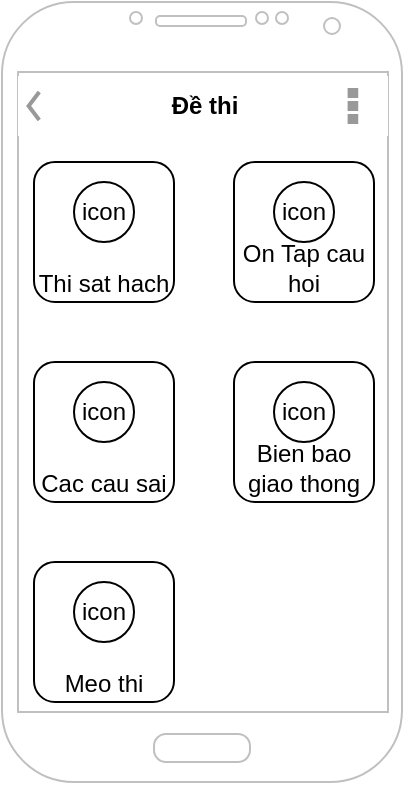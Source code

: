 <mxfile version="14.6.9" type="github" pages="6">
  <diagram id="gl7Ss26uZQlhUtcrMCPd" name="MenuLayout">
    <mxGraphModel dx="782" dy="437" grid="0" gridSize="10" guides="0" tooltips="1" connect="1" arrows="1" fold="1" page="1" pageScale="1" pageWidth="827" pageHeight="1169" math="0" shadow="0">
      <root>
        <mxCell id="1ZP_DZyjKPtf6F5ou1Nj-0" />
        <mxCell id="1ZP_DZyjKPtf6F5ou1Nj-1" parent="1ZP_DZyjKPtf6F5ou1Nj-0" />
        <mxCell id="gZRnm9ZE502uQXlq4LDa-2" value="" style="verticalLabelPosition=bottom;verticalAlign=top;html=1;shadow=0;dashed=0;strokeWidth=1;shape=mxgraph.android.phone2;strokeColor=#c0c0c0;" parent="1ZP_DZyjKPtf6F5ou1Nj-1" vertex="1">
          <mxGeometry x="314" y="30" width="200" height="390" as="geometry" />
        </mxCell>
        <mxCell id="uZCohbyJkfPj2bWNLFTX-0" value="Thi sat hach" style="rounded=1;whiteSpace=wrap;html=1;verticalAlign=bottom;" parent="1ZP_DZyjKPtf6F5ou1Nj-1" vertex="1">
          <mxGeometry x="330" y="110" width="70" height="70" as="geometry" />
        </mxCell>
        <mxCell id="uZCohbyJkfPj2bWNLFTX-1" value="&lt;b&gt;Đề thi&lt;/b&gt;" style="strokeWidth=1;html=1;shadow=0;dashed=0;shape=mxgraph.android.action_bar;strokeWidth=2;" parent="1ZP_DZyjKPtf6F5ou1Nj-1" vertex="1">
          <mxGeometry x="322" y="67" width="185" height="30" as="geometry" />
        </mxCell>
        <mxCell id="uZCohbyJkfPj2bWNLFTX-2" value="On Tap cau hoi" style="rounded=1;whiteSpace=wrap;html=1;verticalAlign=bottom;" parent="1ZP_DZyjKPtf6F5ou1Nj-1" vertex="1">
          <mxGeometry x="430" y="110" width="70" height="70" as="geometry" />
        </mxCell>
        <mxCell id="uZCohbyJkfPj2bWNLFTX-3" value="Cac cau sai" style="rounded=1;whiteSpace=wrap;html=1;verticalAlign=bottom;" parent="1ZP_DZyjKPtf6F5ou1Nj-1" vertex="1">
          <mxGeometry x="330" y="210" width="70" height="70" as="geometry" />
        </mxCell>
        <mxCell id="uZCohbyJkfPj2bWNLFTX-4" value="Bien bao giao thong" style="rounded=1;whiteSpace=wrap;html=1;verticalAlign=bottom;" parent="1ZP_DZyjKPtf6F5ou1Nj-1" vertex="1">
          <mxGeometry x="430" y="210" width="70" height="70" as="geometry" />
        </mxCell>
        <mxCell id="uZCohbyJkfPj2bWNLFTX-5" value="Meo thi" style="rounded=1;whiteSpace=wrap;html=1;verticalAlign=bottom;" parent="1ZP_DZyjKPtf6F5ou1Nj-1" vertex="1">
          <mxGeometry x="330" y="310" width="70" height="70" as="geometry" />
        </mxCell>
        <mxCell id="uZCohbyJkfPj2bWNLFTX-7" value="icon" style="ellipse;whiteSpace=wrap;html=1;aspect=fixed;" parent="1ZP_DZyjKPtf6F5ou1Nj-1" vertex="1">
          <mxGeometry x="350" y="120" width="30" height="30" as="geometry" />
        </mxCell>
        <mxCell id="uZCohbyJkfPj2bWNLFTX-8" value="icon" style="ellipse;whiteSpace=wrap;html=1;aspect=fixed;" parent="1ZP_DZyjKPtf6F5ou1Nj-1" vertex="1">
          <mxGeometry x="450" y="120" width="30" height="30" as="geometry" />
        </mxCell>
        <mxCell id="uZCohbyJkfPj2bWNLFTX-9" value="icon" style="ellipse;whiteSpace=wrap;html=1;aspect=fixed;" parent="1ZP_DZyjKPtf6F5ou1Nj-1" vertex="1">
          <mxGeometry x="350" y="220" width="30" height="30" as="geometry" />
        </mxCell>
        <mxCell id="uZCohbyJkfPj2bWNLFTX-10" value="icon" style="ellipse;whiteSpace=wrap;html=1;aspect=fixed;" parent="1ZP_DZyjKPtf6F5ou1Nj-1" vertex="1">
          <mxGeometry x="450" y="220" width="30" height="30" as="geometry" />
        </mxCell>
        <mxCell id="uZCohbyJkfPj2bWNLFTX-11" value="icon" style="ellipse;whiteSpace=wrap;html=1;aspect=fixed;" parent="1ZP_DZyjKPtf6F5ou1Nj-1" vertex="1">
          <mxGeometry x="350" y="320" width="30" height="30" as="geometry" />
        </mxCell>
      </root>
    </mxGraphModel>
  </diagram>
  <diagram id="mQY_EeeIefAs1XtRffXV" name="DeThiView">
    <mxGraphModel dx="782" dy="437" grid="0" gridSize="10" guides="0" tooltips="1" connect="1" arrows="1" fold="1" page="1" pageScale="1" pageWidth="827" pageHeight="1169" math="0" shadow="0">
      <root>
        <mxCell id="L8dwWX1hCyk6T_hwLF7P-0" />
        <mxCell id="L8dwWX1hCyk6T_hwLF7P-1" parent="L8dwWX1hCyk6T_hwLF7P-0" />
        <mxCell id="XK6jYOm180aJO-nEtGCw-0" value="" style="verticalLabelPosition=bottom;verticalAlign=top;html=1;shadow=0;dashed=0;strokeWidth=1;shape=mxgraph.android.phone2;fillColor=#f5f5f5;strokeColor=#666666;fontColor=#333333;" parent="L8dwWX1hCyk6T_hwLF7P-1" vertex="1">
          <mxGeometry x="240" y="230" width="246" height="484" as="geometry" />
        </mxCell>
        <mxCell id="XK6jYOm180aJO-nEtGCw-1" value="" style="verticalLabelPosition=bottom;verticalAlign=top;html=1;shadow=0;dashed=0;strokeWidth=1;shape=rect;fillColor=#EDEDED;strokeColor=#EDEDED;" parent="L8dwWX1hCyk6T_hwLF7P-1" vertex="1">
          <mxGeometry x="249" y="271" width="229" height="401" as="geometry" />
        </mxCell>
        <mxCell id="XK6jYOm180aJO-nEtGCw-2" value="" style="strokeWidth=1;html=1;shadow=0;dashed=0;shape=mxgraph.android.action_bar;strokeWidth=2;fontStyle=0;strokeColor=#0D0D0D;fillColor=#EDEDED;" parent="L8dwWX1hCyk6T_hwLF7P-1" vertex="1">
          <mxGeometry x="251" y="272" width="227" height="32" as="geometry" />
        </mxCell>
        <mxCell id="XK6jYOm180aJO-nEtGCw-3" value="Thi Sat Hạch" style="text;html=1;strokeColor=none;fillColor=none;align=center;verticalAlign=middle;whiteSpace=wrap;rounded=0;strokeWidth=1;fontStyle=1" parent="L8dwWX1hCyk6T_hwLF7P-1" vertex="1">
          <mxGeometry x="269" y="278" width="95" height="20" as="geometry" />
        </mxCell>
        <mxCell id="XK6jYOm180aJO-nEtGCw-4" value="" style="rounded=1;html=1;shadow=0;dashed=0;whiteSpace=wrap;fontSize=10;align=center;fillColor=#3399FF;strokeColor=#3399FF;" parent="L8dwWX1hCyk6T_hwLF7P-1" vertex="1">
          <mxGeometry x="258" y="407" width="161" height="38" as="geometry" />
        </mxCell>
        <mxCell id="XK6jYOm180aJO-nEtGCw-5" value="" style="rounded=1;html=1;shadow=0;dashed=0;whiteSpace=wrap;fontSize=10;align=center;fontColor=#ffffff;fillColor=#FFFFFF;strokeColor=#FFFFFF;" parent="L8dwWX1hCyk6T_hwLF7P-1" vertex="1">
          <mxGeometry x="262" y="406" width="204" height="40" as="geometry" />
        </mxCell>
        <mxCell id="XK6jYOm180aJO-nEtGCw-6" value="03" style="ellipse;whiteSpace=wrap;html=1;aspect=fixed;shadow=0;strokeWidth=1;fillColor=#FFFFFF;gradientColor=none;strokeColor=#3399FF;" parent="L8dwWX1hCyk6T_hwLF7P-1" vertex="1">
          <mxGeometry x="271" y="412" width="28" height="28" as="geometry" />
        </mxCell>
        <mxCell id="XK6jYOm180aJO-nEtGCw-7" value="Đề số 3" style="text;html=1;strokeColor=none;fillColor=none;align=center;verticalAlign=middle;whiteSpace=wrap;rounded=0;shadow=0;fontColor=#696969;fontStyle=1;fontSize=10;" parent="L8dwWX1hCyk6T_hwLF7P-1" vertex="1">
          <mxGeometry x="311" y="410" width="39" height="20" as="geometry" />
        </mxCell>
        <mxCell id="XK6jYOm180aJO-nEtGCw-8" value="đúng 23/25 câu" style="text;html=1;strokeColor=none;fillColor=none;align=left;verticalAlign=middle;whiteSpace=wrap;rounded=0;shadow=0;fontSize=9;fontColor=#8C8C8C;" parent="L8dwWX1hCyk6T_hwLF7P-1" vertex="1">
          <mxGeometry x="310" y="428" width="68" height="11" as="geometry" />
        </mxCell>
        <mxCell id="XK6jYOm180aJO-nEtGCw-9" value="ĐẠT" style="text;html=1;strokeColor=none;fillColor=none;align=center;verticalAlign=middle;whiteSpace=wrap;rounded=0;shadow=0;fontSize=10;fontStyle=1;fontColor=#3399FF;" parent="L8dwWX1hCyk6T_hwLF7P-1" vertex="1">
          <mxGeometry x="402" y="411.5" width="55" height="27.5" as="geometry" />
        </mxCell>
        <mxCell id="XK6jYOm180aJO-nEtGCw-10" value="" style="rounded=1;html=1;shadow=0;dashed=0;whiteSpace=wrap;fontSize=10;align=center;fillColor=#C2002C;strokeColor=#C2002C;" parent="L8dwWX1hCyk6T_hwLF7P-1" vertex="1">
          <mxGeometry x="260" y="307" width="160" height="38" as="geometry" />
        </mxCell>
        <mxCell id="XK6jYOm180aJO-nEtGCw-11" value="" style="rounded=1;html=1;shadow=0;dashed=0;whiteSpace=wrap;fontSize=10;align=center;fontColor=#ffffff;fillColor=#FFFFFF;strokeColor=#FFFFFF;" parent="L8dwWX1hCyk6T_hwLF7P-1" vertex="1">
          <mxGeometry x="263" y="306" width="204" height="40" as="geometry" />
        </mxCell>
        <mxCell id="XK6jYOm180aJO-nEtGCw-12" value="01" style="ellipse;whiteSpace=wrap;html=1;aspect=fixed;shadow=0;strokeWidth=1;fillColor=#FFFFFF;gradientColor=none;strokeColor=#C2002C;" parent="L8dwWX1hCyk6T_hwLF7P-1" vertex="1">
          <mxGeometry x="272" y="312" width="28" height="28" as="geometry" />
        </mxCell>
        <mxCell id="XK6jYOm180aJO-nEtGCw-13" value="Đề số 1" style="text;html=1;strokeColor=none;fillColor=none;align=center;verticalAlign=middle;whiteSpace=wrap;rounded=0;shadow=0;fontColor=#696969;fontStyle=1;fontSize=10;" parent="L8dwWX1hCyk6T_hwLF7P-1" vertex="1">
          <mxGeometry x="312" y="310" width="38" height="20" as="geometry" />
        </mxCell>
        <mxCell id="XK6jYOm180aJO-nEtGCw-14" value="sai câu điểm liệt" style="text;html=1;strokeColor=none;fillColor=none;align=center;verticalAlign=middle;whiteSpace=wrap;rounded=0;shadow=0;fontSize=9;fontColor=#8C8C8C;" parent="L8dwWX1hCyk6T_hwLF7P-1" vertex="1">
          <mxGeometry x="311" y="328" width="68" height="11" as="geometry" />
        </mxCell>
        <mxCell id="XK6jYOm180aJO-nEtGCw-15" value="TRƯỢT" style="text;html=1;strokeColor=none;fillColor=none;align=center;verticalAlign=middle;whiteSpace=wrap;rounded=0;shadow=0;fontSize=10;fontColor=#C2002C;fontStyle=1" parent="L8dwWX1hCyk6T_hwLF7P-1" vertex="1">
          <mxGeometry x="402" y="312" width="55" height="27.5" as="geometry" />
        </mxCell>
        <mxCell id="XK6jYOm180aJO-nEtGCw-16" value="" style="rounded=1;html=1;shadow=0;dashed=0;whiteSpace=wrap;fontSize=10;align=center;fillColor=#C2002C;strokeColor=#C2002C;" parent="L8dwWX1hCyk6T_hwLF7P-1" vertex="1">
          <mxGeometry x="259" y="357" width="161" height="38" as="geometry" />
        </mxCell>
        <mxCell id="XK6jYOm180aJO-nEtGCw-17" value="" style="rounded=1;html=1;shadow=0;dashed=0;whiteSpace=wrap;fontSize=10;align=center;fontColor=#ffffff;fillColor=#FFFFFF;strokeColor=#FFFFFF;" parent="L8dwWX1hCyk6T_hwLF7P-1" vertex="1">
          <mxGeometry x="263" y="356" width="204" height="40" as="geometry" />
        </mxCell>
        <mxCell id="XK6jYOm180aJO-nEtGCw-18" value="02" style="ellipse;whiteSpace=wrap;html=1;aspect=fixed;shadow=0;strokeWidth=1;fillColor=#FFFFFF;gradientColor=none;strokeColor=#C2002C;" parent="L8dwWX1hCyk6T_hwLF7P-1" vertex="1">
          <mxGeometry x="272" y="362" width="28" height="28" as="geometry" />
        </mxCell>
        <mxCell id="XK6jYOm180aJO-nEtGCw-19" value="Đề số 2" style="text;html=1;strokeColor=none;fillColor=none;align=center;verticalAlign=middle;whiteSpace=wrap;rounded=0;shadow=0;fontColor=#696969;fontStyle=1;fontSize=10;" parent="L8dwWX1hCyk6T_hwLF7P-1" vertex="1">
          <mxGeometry x="312" y="360" width="39" height="20" as="geometry" />
        </mxCell>
        <mxCell id="XK6jYOm180aJO-nEtGCw-20" value="đúng 18/25 câu" style="text;html=1;strokeColor=none;fillColor=none;align=left;verticalAlign=middle;whiteSpace=wrap;rounded=0;shadow=0;fontSize=9;fontColor=#8C8C8C;" parent="L8dwWX1hCyk6T_hwLF7P-1" vertex="1">
          <mxGeometry x="311" y="378" width="68" height="11" as="geometry" />
        </mxCell>
        <mxCell id="XK6jYOm180aJO-nEtGCw-21" value="TRƯỢT" style="text;html=1;strokeColor=none;fillColor=none;align=center;verticalAlign=middle;whiteSpace=wrap;rounded=0;shadow=0;fontSize=10;fontColor=#C2002C;fontStyle=1" parent="L8dwWX1hCyk6T_hwLF7P-1" vertex="1">
          <mxGeometry x="402" y="360" width="55" height="27.5" as="geometry" />
        </mxCell>
        <mxCell id="XK6jYOm180aJO-nEtGCw-22" value="" style="rounded=1;html=1;shadow=0;dashed=0;whiteSpace=wrap;fontSize=10;align=center;strokeColor=#B9E0A5;fillColor=#B9E0A5;" parent="L8dwWX1hCyk6T_hwLF7P-1" vertex="1">
          <mxGeometry x="258" y="456" width="161" height="38" as="geometry" />
        </mxCell>
        <mxCell id="XK6jYOm180aJO-nEtGCw-23" value="" style="rounded=1;html=1;shadow=0;dashed=0;whiteSpace=wrap;fontSize=10;align=center;fontColor=#ffffff;fillColor=#FFFFFF;strokeColor=#FFFFFF;" parent="L8dwWX1hCyk6T_hwLF7P-1" vertex="1">
          <mxGeometry x="262" y="455" width="204" height="40" as="geometry" />
        </mxCell>
        <mxCell id="XK6jYOm180aJO-nEtGCw-24" value="04" style="ellipse;whiteSpace=wrap;html=1;aspect=fixed;shadow=0;strokeWidth=1;fillColor=#FFFFFF;gradientColor=none;strokeColor=#8C8C8C;" parent="L8dwWX1hCyk6T_hwLF7P-1" vertex="1">
          <mxGeometry x="271" y="461" width="28" height="28" as="geometry" />
        </mxCell>
        <mxCell id="XK6jYOm180aJO-nEtGCw-25" value="Đề số 4" style="text;html=1;strokeColor=none;fillColor=none;align=center;verticalAlign=middle;whiteSpace=wrap;rounded=0;shadow=0;fontColor=#696969;fontStyle=1;fontSize=10;" parent="L8dwWX1hCyk6T_hwLF7P-1" vertex="1">
          <mxGeometry x="311" y="459" width="39" height="20" as="geometry" />
        </mxCell>
        <mxCell id="XK6jYOm180aJO-nEtGCw-26" value="25 câu/19 phút" style="text;html=1;strokeColor=none;fillColor=none;align=left;verticalAlign=middle;whiteSpace=wrap;rounded=0;shadow=0;fontSize=9;fontColor=#8C8C8C;" parent="L8dwWX1hCyk6T_hwLF7P-1" vertex="1">
          <mxGeometry x="310" y="477" width="68" height="11" as="geometry" />
        </mxCell>
        <mxCell id="XK6jYOm180aJO-nEtGCw-27" value="LÀM BÀI" style="text;html=1;strokeColor=none;fillColor=none;align=center;verticalAlign=middle;whiteSpace=wrap;rounded=0;shadow=0;fontSize=10;fontStyle=1;fontColor=#97D077;" parent="L8dwWX1hCyk6T_hwLF7P-1" vertex="1">
          <mxGeometry x="398" y="460" width="55" height="27.5" as="geometry" />
        </mxCell>
        <mxCell id="XK6jYOm180aJO-nEtGCw-28" value="" style="rounded=1;html=1;shadow=0;dashed=0;whiteSpace=wrap;fontSize=10;align=center;strokeColor=#B9E0A5;fillColor=#B9E0A5;" parent="L8dwWX1hCyk6T_hwLF7P-1" vertex="1">
          <mxGeometry x="258" y="507" width="161" height="38" as="geometry" />
        </mxCell>
        <mxCell id="XK6jYOm180aJO-nEtGCw-29" value="" style="rounded=1;html=1;shadow=0;dashed=0;whiteSpace=wrap;fontSize=10;align=center;fontColor=#ffffff;fillColor=#FFFFFF;strokeColor=#FFFFFF;" parent="L8dwWX1hCyk6T_hwLF7P-1" vertex="1">
          <mxGeometry x="262" y="506" width="204" height="40" as="geometry" />
        </mxCell>
        <mxCell id="XK6jYOm180aJO-nEtGCw-30" value="05" style="ellipse;whiteSpace=wrap;html=1;aspect=fixed;shadow=0;strokeWidth=1;fillColor=#FFFFFF;gradientColor=none;strokeColor=#8C8C8C;" parent="L8dwWX1hCyk6T_hwLF7P-1" vertex="1">
          <mxGeometry x="271" y="512" width="28" height="28" as="geometry" />
        </mxCell>
        <mxCell id="XK6jYOm180aJO-nEtGCw-31" value="Đề số 5" style="text;html=1;strokeColor=none;fillColor=none;align=center;verticalAlign=middle;whiteSpace=wrap;rounded=0;shadow=0;fontColor=#696969;fontStyle=1;fontSize=10;" parent="L8dwWX1hCyk6T_hwLF7P-1" vertex="1">
          <mxGeometry x="311" y="510" width="39" height="20" as="geometry" />
        </mxCell>
        <mxCell id="XK6jYOm180aJO-nEtGCw-32" value="25 câu/19 phút" style="text;html=1;strokeColor=none;fillColor=none;align=left;verticalAlign=middle;whiteSpace=wrap;rounded=0;shadow=0;fontSize=9;fontColor=#8C8C8C;" parent="L8dwWX1hCyk6T_hwLF7P-1" vertex="1">
          <mxGeometry x="310" y="528" width="68" height="11" as="geometry" />
        </mxCell>
        <mxCell id="XK6jYOm180aJO-nEtGCw-33" value="LÀM BÀI" style="text;html=1;strokeColor=none;fillColor=none;align=center;verticalAlign=middle;whiteSpace=wrap;rounded=0;shadow=0;fontSize=10;fontStyle=1;fontColor=#97D077;" parent="L8dwWX1hCyk6T_hwLF7P-1" vertex="1">
          <mxGeometry x="398" y="511" width="55" height="27.5" as="geometry" />
        </mxCell>
        <mxCell id="XK6jYOm180aJO-nEtGCw-34" value="" style="rounded=1;html=1;shadow=0;dashed=0;whiteSpace=wrap;fontSize=10;align=center;strokeColor=#B9E0A5;fillColor=#B9E0A5;" parent="L8dwWX1hCyk6T_hwLF7P-1" vertex="1">
          <mxGeometry x="258" y="554" width="161" height="38" as="geometry" />
        </mxCell>
        <mxCell id="XK6jYOm180aJO-nEtGCw-35" value="" style="rounded=1;html=1;shadow=0;dashed=0;whiteSpace=wrap;fontSize=10;align=center;fontColor=#ffffff;fillColor=#FFFFFF;strokeColor=#FFFFFF;" parent="L8dwWX1hCyk6T_hwLF7P-1" vertex="1">
          <mxGeometry x="262" y="553" width="204" height="40" as="geometry" />
        </mxCell>
        <mxCell id="XK6jYOm180aJO-nEtGCw-36" value="06" style="ellipse;whiteSpace=wrap;html=1;aspect=fixed;shadow=0;strokeWidth=1;fillColor=#FFFFFF;gradientColor=none;strokeColor=#8C8C8C;" parent="L8dwWX1hCyk6T_hwLF7P-1" vertex="1">
          <mxGeometry x="271" y="559" width="28" height="28" as="geometry" />
        </mxCell>
        <mxCell id="XK6jYOm180aJO-nEtGCw-37" value="Đề số 6" style="text;html=1;strokeColor=none;fillColor=none;align=center;verticalAlign=middle;whiteSpace=wrap;rounded=0;shadow=0;fontColor=#696969;fontStyle=1;fontSize=10;" parent="L8dwWX1hCyk6T_hwLF7P-1" vertex="1">
          <mxGeometry x="311" y="557" width="39" height="20" as="geometry" />
        </mxCell>
        <mxCell id="XK6jYOm180aJO-nEtGCw-38" value="25 câu/19 phút" style="text;html=1;strokeColor=none;fillColor=none;align=left;verticalAlign=middle;whiteSpace=wrap;rounded=0;shadow=0;fontSize=9;fontColor=#8C8C8C;" parent="L8dwWX1hCyk6T_hwLF7P-1" vertex="1">
          <mxGeometry x="310" y="575" width="68" height="11" as="geometry" />
        </mxCell>
        <mxCell id="XK6jYOm180aJO-nEtGCw-39" value="LÀM BÀI" style="text;html=1;strokeColor=none;fillColor=none;align=center;verticalAlign=middle;whiteSpace=wrap;rounded=0;shadow=0;fontSize=10;fontStyle=1;fontColor=#97D077;" parent="L8dwWX1hCyk6T_hwLF7P-1" vertex="1">
          <mxGeometry x="398" y="558" width="55" height="27.5" as="geometry" />
        </mxCell>
        <mxCell id="XK6jYOm180aJO-nEtGCw-40" value="" style="rounded=1;html=1;shadow=0;dashed=0;whiteSpace=wrap;fontSize=10;align=center;strokeColor=#B9E0A5;fillColor=#B9E0A5;" parent="L8dwWX1hCyk6T_hwLF7P-1" vertex="1">
          <mxGeometry x="257" y="600" width="161" height="38" as="geometry" />
        </mxCell>
        <mxCell id="XK6jYOm180aJO-nEtGCw-41" value="" style="rounded=1;html=1;shadow=0;dashed=0;whiteSpace=wrap;fontSize=10;align=center;fontColor=#ffffff;fillColor=#FFFFFF;strokeColor=#FFFFFF;" parent="L8dwWX1hCyk6T_hwLF7P-1" vertex="1">
          <mxGeometry x="261" y="599" width="204" height="40" as="geometry" />
        </mxCell>
        <mxCell id="XK6jYOm180aJO-nEtGCw-42" value="07" style="ellipse;whiteSpace=wrap;html=1;aspect=fixed;shadow=0;strokeWidth=1;fillColor=#FFFFFF;gradientColor=none;strokeColor=#8C8C8C;" parent="L8dwWX1hCyk6T_hwLF7P-1" vertex="1">
          <mxGeometry x="270" y="605" width="28" height="28" as="geometry" />
        </mxCell>
        <mxCell id="XK6jYOm180aJO-nEtGCw-43" value="Đề số 7" style="text;html=1;strokeColor=none;fillColor=none;align=center;verticalAlign=middle;whiteSpace=wrap;rounded=0;shadow=0;fontColor=#696969;fontStyle=1;fontSize=10;" parent="L8dwWX1hCyk6T_hwLF7P-1" vertex="1">
          <mxGeometry x="310" y="603" width="39" height="20" as="geometry" />
        </mxCell>
        <mxCell id="XK6jYOm180aJO-nEtGCw-44" value="25 câu/19 phút" style="text;html=1;strokeColor=none;fillColor=none;align=left;verticalAlign=middle;whiteSpace=wrap;rounded=0;shadow=0;fontSize=9;fontColor=#8C8C8C;" parent="L8dwWX1hCyk6T_hwLF7P-1" vertex="1">
          <mxGeometry x="309" y="621" width="68" height="11" as="geometry" />
        </mxCell>
        <mxCell id="XK6jYOm180aJO-nEtGCw-45" value="LÀM BÀI" style="text;html=1;strokeColor=none;fillColor=none;align=center;verticalAlign=middle;whiteSpace=wrap;rounded=0;shadow=0;fontSize=10;fontStyle=1;fontColor=#97D077;" parent="L8dwWX1hCyk6T_hwLF7P-1" vertex="1">
          <mxGeometry x="397" y="604" width="55" height="27.5" as="geometry" />
        </mxCell>
        <mxCell id="3vh9kpPb0RqdKthqt-cp-0" value="" style="html=1;verticalLabelPosition=bottom;labelBackgroundColor=#ffffff;verticalAlign=top;shadow=0;dashed=0;strokeWidth=2;shape=mxgraph.ios7.misc.right;fontSize=11;align=center;strokeColor=#D6D6D6;" parent="L8dwWX1hCyk6T_hwLF7P-1" vertex="1">
          <mxGeometry x="457" y="319.75" width="6" height="12" as="geometry" />
        </mxCell>
        <mxCell id="3vh9kpPb0RqdKthqt-cp-1" value="" style="html=1;verticalLabelPosition=bottom;labelBackgroundColor=#ffffff;verticalAlign=top;shadow=0;dashed=0;strokeWidth=2;shape=mxgraph.ios7.misc.right;fontSize=11;align=center;strokeColor=#D6D6D6;" parent="L8dwWX1hCyk6T_hwLF7P-1" vertex="1">
          <mxGeometry x="457" y="367.75" width="6" height="12" as="geometry" />
        </mxCell>
        <mxCell id="3vh9kpPb0RqdKthqt-cp-2" value="" style="html=1;verticalLabelPosition=bottom;labelBackgroundColor=#ffffff;verticalAlign=top;shadow=0;dashed=0;strokeWidth=2;shape=mxgraph.ios7.misc.right;fontSize=11;align=center;strokeColor=#D6D6D6;" parent="L8dwWX1hCyk6T_hwLF7P-1" vertex="1">
          <mxGeometry x="457" y="420" width="6" height="12" as="geometry" />
        </mxCell>
        <mxCell id="3vh9kpPb0RqdKthqt-cp-3" value="" style="html=1;verticalLabelPosition=bottom;labelBackgroundColor=#ffffff;verticalAlign=top;shadow=0;dashed=0;strokeWidth=2;shape=mxgraph.ios7.misc.right;fontSize=11;align=center;strokeColor=#D6D6D6;" parent="L8dwWX1hCyk6T_hwLF7P-1" vertex="1">
          <mxGeometry x="457" y="469" width="6" height="12" as="geometry" />
        </mxCell>
        <mxCell id="3vh9kpPb0RqdKthqt-cp-4" value="" style="html=1;verticalLabelPosition=bottom;labelBackgroundColor=#ffffff;verticalAlign=top;shadow=0;dashed=0;strokeWidth=2;shape=mxgraph.ios7.misc.right;fontSize=11;align=center;strokeColor=#D6D6D6;" parent="L8dwWX1hCyk6T_hwLF7P-1" vertex="1">
          <mxGeometry x="457" y="520" width="6" height="12" as="geometry" />
        </mxCell>
        <mxCell id="3vh9kpPb0RqdKthqt-cp-7" value="" style="html=1;verticalLabelPosition=bottom;labelBackgroundColor=#ffffff;verticalAlign=top;shadow=0;dashed=0;strokeWidth=2;shape=mxgraph.ios7.misc.right;fontSize=11;align=center;strokeColor=#D6D6D6;" parent="L8dwWX1hCyk6T_hwLF7P-1" vertex="1">
          <mxGeometry x="453" y="567" width="6" height="12" as="geometry" />
        </mxCell>
        <mxCell id="3vh9kpPb0RqdKthqt-cp-8" value="" style="html=1;verticalLabelPosition=bottom;labelBackgroundColor=#ffffff;verticalAlign=top;shadow=0;dashed=0;strokeWidth=2;shape=mxgraph.ios7.misc.right;fontSize=11;align=center;strokeColor=#D6D6D6;" parent="L8dwWX1hCyk6T_hwLF7P-1" vertex="1">
          <mxGeometry x="453" y="613" width="6" height="12" as="geometry" />
        </mxCell>
      </root>
    </mxGraphModel>
  </diagram>
  <diagram id="KH6I_jRvcRWGli5zMTij" name="LyThuyet">
    <mxGraphModel dx="782" dy="437" grid="0" gridSize="10" guides="0" tooltips="1" connect="1" arrows="1" fold="1" page="1" pageScale="1" pageWidth="827" pageHeight="1169" math="0" shadow="0">
      <root>
        <mxCell id="_LkGGiRoB-3-kctsMn_n-0" />
        <mxCell id="_LkGGiRoB-3-kctsMn_n-1" parent="_LkGGiRoB-3-kctsMn_n-0" />
        <mxCell id="qqglddVA_ukFKj8rYLba-0" value="" style="verticalLabelPosition=bottom;verticalAlign=top;html=1;shadow=0;dashed=0;strokeWidth=1;shape=mxgraph.android.phone2;strokeColor=#c0c0c0;" parent="_LkGGiRoB-3-kctsMn_n-1" vertex="1">
          <mxGeometry x="310" y="40" width="200" height="400" as="geometry" />
        </mxCell>
        <mxCell id="qqglddVA_ukFKj8rYLba-1" value="&amp;nbsp; &amp;nbsp; &amp;nbsp;Ly Thuyet" style="strokeWidth=1;html=1;shadow=0;dashed=0;shape=mxgraph.android.action_bar;strokeWidth=2;align=left;" parent="_LkGGiRoB-3-kctsMn_n-1" vertex="1">
          <mxGeometry x="317.5" y="70" width="185" height="30" as="geometry" />
        </mxCell>
        <mxCell id="By5hfjqyaQEmcEbVWV6z-0" value="&lt;b style=&quot;font-size: 12px&quot;&gt;&amp;nbsp; &amp;nbsp; 20 cau hoi diem liet&lt;br&gt;&lt;/b&gt;&lt;span style=&quot;font-size: 12px&quot;&gt;20 cau hoi&lt;br&gt;&lt;/span&gt;" style="rounded=1;whiteSpace=wrap;html=1;align=center;fontSize=11;verticalAlign=top;" parent="_LkGGiRoB-3-kctsMn_n-1" vertex="1">
          <mxGeometry x="332" y="111" width="160" height="50" as="geometry" />
        </mxCell>
        <mxCell id="By5hfjqyaQEmcEbVWV6z-1" value="icon" style="rounded=1;whiteSpace=wrap;html=1;" parent="_LkGGiRoB-3-kctsMn_n-1" vertex="1">
          <mxGeometry x="332" y="111" width="30" height="50" as="geometry" />
        </mxCell>
        <mxCell id="By5hfjqyaQEmcEbVWV6z-4" value="&amp;nbsp; &amp;nbsp; &amp;nbsp; &amp;nbsp; &amp;nbsp;Khai niem va quy tac&lt;br&gt;&lt;span style=&quot;font-weight: 400&quot;&gt;83 cau hoi&lt;/span&gt;" style="rounded=1;whiteSpace=wrap;html=1;align=center;fontStyle=1;verticalAlign=top;" parent="_LkGGiRoB-3-kctsMn_n-1" vertex="1">
          <mxGeometry x="330" y="170" width="160" height="50" as="geometry" />
        </mxCell>
        <mxCell id="By5hfjqyaQEmcEbVWV6z-5" value="&lt;b&gt;Van hoa lai xe&lt;/b&gt;&lt;br&gt;5 cau hoi" style="rounded=1;whiteSpace=wrap;html=1;align=center;verticalAlign=top;" parent="_LkGGiRoB-3-kctsMn_n-1" vertex="1">
          <mxGeometry x="330" y="230" width="160" height="50" as="geometry" />
        </mxCell>
        <mxCell id="By5hfjqyaQEmcEbVWV6z-6" value="&lt;b&gt;Ky thuat lai xe&lt;/b&gt;&lt;br&gt;12 cau hoi" style="rounded=1;whiteSpace=wrap;html=1;align=center;verticalAlign=top;" parent="_LkGGiRoB-3-kctsMn_n-1" vertex="1">
          <mxGeometry x="330" y="290" width="160" height="50" as="geometry" />
        </mxCell>
        <mxCell id="By5hfjqyaQEmcEbVWV6z-7" value="&lt;b&gt;&amp;nbsp; &amp;nbsp; &amp;nbsp; &amp;nbsp; &amp;nbsp; &amp;nbsp;sa hinh&lt;br&gt;&amp;nbsp; &amp;nbsp; &amp;nbsp; &amp;nbsp; &amp;nbsp; &amp;nbsp; 35 cau hoi&lt;br&gt;&lt;/b&gt;" style="rounded=1;whiteSpace=wrap;html=1;align=left;verticalAlign=top;" parent="_LkGGiRoB-3-kctsMn_n-1" vertex="1">
          <mxGeometry x="330" y="350" width="160" height="50" as="geometry" />
        </mxCell>
        <mxCell id="By5hfjqyaQEmcEbVWV6z-8" value="icon" style="rounded=1;whiteSpace=wrap;html=1;" parent="_LkGGiRoB-3-kctsMn_n-1" vertex="1">
          <mxGeometry x="330" y="170" width="30" height="50" as="geometry" />
        </mxCell>
        <mxCell id="By5hfjqyaQEmcEbVWV6z-9" value="icon" style="rounded=1;whiteSpace=wrap;html=1;" parent="_LkGGiRoB-3-kctsMn_n-1" vertex="1">
          <mxGeometry x="330" y="230" width="30" height="50" as="geometry" />
        </mxCell>
        <mxCell id="By5hfjqyaQEmcEbVWV6z-10" value="icon" style="rounded=1;whiteSpace=wrap;html=1;" parent="_LkGGiRoB-3-kctsMn_n-1" vertex="1">
          <mxGeometry x="330" y="290" width="30" height="50" as="geometry" />
        </mxCell>
        <mxCell id="By5hfjqyaQEmcEbVWV6z-11" value="icon" style="rounded=1;whiteSpace=wrap;html=1;" parent="_LkGGiRoB-3-kctsMn_n-1" vertex="1">
          <mxGeometry x="330" y="350" width="30" height="50" as="geometry" />
        </mxCell>
      </root>
    </mxGraphModel>
  </diagram>
  <diagram id="bYl_ZWyuoQfVdm5PT51b" name="Làm đề thi">
    <mxGraphModel dx="782" dy="437" grid="0" gridSize="10" guides="0" tooltips="1" connect="1" arrows="1" fold="1" page="1" pageScale="1" pageWidth="827" pageHeight="1169" math="0" shadow="0">
      <root>
        <mxCell id="eW08u-_YZOTrgMFPohJT-0" />
        <mxCell id="eW08u-_YZOTrgMFPohJT-1" parent="eW08u-_YZOTrgMFPohJT-0" />
        <mxCell id="rksQvjkUQFEKxfguHzQy-0" value="" style="verticalLabelPosition=bottom;verticalAlign=top;html=1;shadow=0;dashed=0;strokeWidth=1;shape=mxgraph.android.phone2;fillColor=#f5f5f5;strokeColor=#666666;fontColor=#333333;" parent="eW08u-_YZOTrgMFPohJT-1" vertex="1">
          <mxGeometry x="264" y="24" width="246" height="484" as="geometry" />
        </mxCell>
        <mxCell id="rksQvjkUQFEKxfguHzQy-2" value="" style="strokeWidth=1;html=1;shadow=0;dashed=0;shape=mxgraph.android.action_bar;strokeWidth=2;fontStyle=0;strokeColor=#0D0D0D;fillColor=#EDEDED;" parent="eW08u-_YZOTrgMFPohJT-1" vertex="1">
          <mxGeometry x="275" y="66" width="227" height="32" as="geometry" />
        </mxCell>
        <mxCell id="rksQvjkUQFEKxfguHzQy-3" value="Đề số 1" style="text;html=1;strokeColor=none;fillColor=none;align=left;verticalAlign=middle;whiteSpace=wrap;rounded=0;strokeWidth=1;fontStyle=1;fontSize=10;" parent="eW08u-_YZOTrgMFPohJT-1" vertex="1">
          <mxGeometry x="293" y="72" width="40" height="20" as="geometry" />
        </mxCell>
        <mxCell id="jWNVYo9ubXMADqIlmsQX-0" value="Bt Kết Thúc" style="rounded=1;html=1;shadow=0;dashed=0;whiteSpace=wrap;fontSize=10;fillColor=#666666;align=center;strokeColor=#999999;fontColor=#ffffff;" parent="eW08u-_YZOTrgMFPohJT-1" vertex="1">
          <mxGeometry x="413" y="73" width="56.5" height="16.88" as="geometry" />
        </mxCell>
        <mxCell id="wvG5isOaKEWY0Ehi2gpp-0" value="(14:54)" style="text;html=1;strokeColor=none;fillColor=none;align=left;verticalAlign=middle;whiteSpace=wrap;rounded=0;strokeWidth=1;fontStyle=1;fontSize=10;" parent="eW08u-_YZOTrgMFPohJT-1" vertex="1">
          <mxGeometry x="334" y="72" width="40" height="20" as="geometry" />
        </mxCell>
        <mxCell id="wvG5isOaKEWY0Ehi2gpp-5" value="" style="verticalLabelPosition=bottom;verticalAlign=top;html=1;shadow=0;dashed=0;strokeWidth=1;strokeColor=none;shape=rect;fontSize=10;fillColor=#EDEDED;" parent="eW08u-_YZOTrgMFPohJT-1" vertex="1">
          <mxGeometry x="274" y="97" width="227" height="367" as="geometry" />
        </mxCell>
        <mxCell id="wvG5isOaKEWY0Ehi2gpp-6" value="Normal" style="rounded=1;html=1;shadow=0;dashed=0;whiteSpace=wrap;fontSize=10;align=center;fontColor=#ffffff;fillColor=#FFFFFF;strokeColor=#FFFFFF;" parent="eW08u-_YZOTrgMFPohJT-1" vertex="1">
          <mxGeometry x="277" y="100" width="220" height="293" as="geometry" />
        </mxCell>
        <mxCell id="wvG5isOaKEWY0Ehi2gpp-7" value="" style="html=1;verticalLabelPosition=bottom;labelBackgroundColor=#ffffff;verticalAlign=top;shadow=0;dashed=0;strokeWidth=2;shape=mxgraph.ios7.misc.right;fontSize=10;fillColor=#FFFFFF;strokeColor=#97D077;" parent="eW08u-_YZOTrgMFPohJT-1" vertex="1">
          <mxGeometry x="487" y="117" width="6" height="12" as="geometry" />
        </mxCell>
        <mxCell id="wvG5isOaKEWY0Ehi2gpp-8" value="" style="html=1;verticalLabelPosition=bottom;labelBackgroundColor=#ffffff;verticalAlign=top;shadow=0;dashed=0;strokeWidth=2;shape=mxgraph.ios7.misc.left;fontSize=10;fillColor=#FFFFFF;strokeColor=#97D077;" parent="eW08u-_YZOTrgMFPohJT-1" vertex="1">
          <mxGeometry x="283" y="118" width="6" height="12" as="geometry" />
        </mxCell>
        <mxCell id="wvG5isOaKEWY0Ehi2gpp-10" value="" style="html=1;verticalLabelPosition=bottom;labelBackgroundColor=#ffffff;verticalAlign=top;shadow=0;dashed=0;strokeWidth=2;shape=mxgraph.ios7.misc.scroll_(horizontal);fontSize=10;fillColor=#97D077;strokeColor=#97D077;" parent="eW08u-_YZOTrgMFPohJT-1" vertex="1">
          <mxGeometry x="280" y="139" width="216" height="2" as="geometry" />
        </mxCell>
        <mxCell id="wvG5isOaKEWY0Ehi2gpp-11" value="Câu 1/25" style="text;html=1;strokeColor=none;fillColor=none;align=center;verticalAlign=middle;whiteSpace=wrap;rounded=0;shadow=0;fontSize=10;fontStyle=1" parent="eW08u-_YZOTrgMFPohJT-1" vertex="1">
          <mxGeometry x="364" y="113" width="46" height="20" as="geometry" />
        </mxCell>
        <mxCell id="wvG5isOaKEWY0Ehi2gpp-12" value="Câu Hỏi" style="text;html=1;align=left;verticalAlign=middle;whiteSpace=wrap;rounded=0;shadow=0;fontSize=10;" parent="eW08u-_YZOTrgMFPohJT-1" vertex="1">
          <mxGeometry x="281" y="154" width="211" height="18" as="geometry" />
        </mxCell>
        <mxCell id="wvG5isOaKEWY0Ehi2gpp-13" value="Hình Ảnh (nếu có)" style="text;html=1;align=left;verticalAlign=middle;whiteSpace=wrap;rounded=0;shadow=0;fontSize=10;" parent="eW08u-_YZOTrgMFPohJT-1" vertex="1">
          <mxGeometry x="281" y="181" width="211" height="18" as="geometry" />
        </mxCell>
        <mxCell id="wvG5isOaKEWY0Ehi2gpp-14" value="1" style="ellipse;whiteSpace=wrap;html=1;aspect=fixed;shadow=0;fontSize=10;strokeColor=#97D077;fillColor=#97D077;fontColor=#FFFFFF;fontStyle=1" parent="eW08u-_YZOTrgMFPohJT-1" vertex="1">
          <mxGeometry x="282" y="201" width="20" height="20" as="geometry" />
        </mxCell>
        <mxCell id="wvG5isOaKEWY0Ehi2gpp-15" value="C&lt;font color=&quot;#000000&quot;&gt;câu trả lời 1&lt;/font&gt;" style="text;html=1;strokeColor=none;fillColor=none;align=left;verticalAlign=middle;whiteSpace=wrap;rounded=0;shadow=0;fontSize=10;fontColor=#FFFFFF;" parent="eW08u-_YZOTrgMFPohJT-1" vertex="1">
          <mxGeometry x="310" y="201" width="110" height="20" as="geometry" />
        </mxCell>
        <mxCell id="wvG5isOaKEWY0Ehi2gpp-17" value="2" style="ellipse;whiteSpace=wrap;html=1;aspect=fixed;shadow=0;fontSize=10;fontStyle=1;fillColor=#FFFFFF;" parent="eW08u-_YZOTrgMFPohJT-1" vertex="1">
          <mxGeometry x="283" y="227" width="20" height="20" as="geometry" />
        </mxCell>
        <mxCell id="wvG5isOaKEWY0Ehi2gpp-18" value="C&lt;font color=&quot;#000000&quot;&gt;câu trả lời 2&lt;/font&gt;" style="text;html=1;strokeColor=none;fillColor=none;align=left;verticalAlign=middle;whiteSpace=wrap;rounded=0;shadow=0;fontSize=10;fontColor=#FFFFFF;" parent="eW08u-_YZOTrgMFPohJT-1" vertex="1">
          <mxGeometry x="312" y="226" width="110" height="20" as="geometry" />
        </mxCell>
        <mxCell id="wvG5isOaKEWY0Ehi2gpp-20" value="3" style="ellipse;whiteSpace=wrap;html=1;aspect=fixed;shadow=0;fontSize=10;fontStyle=1;fillColor=#FFFFFF;" parent="eW08u-_YZOTrgMFPohJT-1" vertex="1">
          <mxGeometry x="283" y="254" width="20" height="20" as="geometry" />
        </mxCell>
        <mxCell id="wvG5isOaKEWY0Ehi2gpp-21" value="C&lt;font color=&quot;#000000&quot;&gt;câu trả lời 3&lt;/font&gt;" style="text;html=1;strokeColor=none;fillColor=none;align=left;verticalAlign=middle;whiteSpace=wrap;rounded=0;shadow=0;fontSize=10;fontColor=#FFFFFF;" parent="eW08u-_YZOTrgMFPohJT-1" vertex="1">
          <mxGeometry x="312" y="253" width="110" height="20" as="geometry" />
        </mxCell>
        <mxCell id="wvG5isOaKEWY0Ehi2gpp-22" value="4" style="ellipse;whiteSpace=wrap;html=1;aspect=fixed;shadow=0;fontSize=10;fontStyle=1;fillColor=#FFFFFF;" parent="eW08u-_YZOTrgMFPohJT-1" vertex="1">
          <mxGeometry x="283" y="283" width="20" height="20" as="geometry" />
        </mxCell>
        <mxCell id="wvG5isOaKEWY0Ehi2gpp-23" value="C&lt;font color=&quot;#000000&quot;&gt;câu trả lời 4&lt;/font&gt;" style="text;html=1;strokeColor=none;fillColor=none;align=left;verticalAlign=middle;whiteSpace=wrap;rounded=0;shadow=0;fontSize=10;fontColor=#FFFFFF;" parent="eW08u-_YZOTrgMFPohJT-1" vertex="1">
          <mxGeometry x="313" y="282" width="110" height="20" as="geometry" />
        </mxCell>
        <mxCell id="wvG5isOaKEWY0Ehi2gpp-25" value="" style="html=1;verticalLabelPosition=bottom;align=center;labelBackgroundColor=#ffffff;verticalAlign=top;strokeWidth=2;shadow=0;dashed=0;shape=mxgraph.ios7.icons.message;fontSize=10;fontColor=#000000;fillColor=#97D077;strokeColor=#97D077;" parent="eW08u-_YZOTrgMFPohJT-1" vertex="1">
          <mxGeometry x="283" y="317" width="16" height="11" as="geometry" />
        </mxCell>
        <mxCell id="wvG5isOaKEWY0Ehi2gpp-26" value="Giải thích đáp án (khi nhấn bt kết thúc)" style="text;html=1;strokeColor=none;fillColor=none;align=left;verticalAlign=middle;whiteSpace=wrap;rounded=0;shadow=0;fontSize=10;fontColor=#000000;" parent="eW08u-_YZOTrgMFPohJT-1" vertex="1">
          <mxGeometry x="309" y="312" width="184" height="20" as="geometry" />
        </mxCell>
        <mxCell id="wvG5isOaKEWY0Ehi2gpp-27" value="Giả thích từng đáp án" style="rounded=1;whiteSpace=wrap;html=1;shadow=0;fontSize=10;fontColor=#000000;align=left;fillColor=#D5E8D4;strokeColor=#D5E8D4;" parent="eW08u-_YZOTrgMFPohJT-1" vertex="1">
          <mxGeometry x="288" y="335" width="197" height="44" as="geometry" />
        </mxCell>
        <mxCell id="wvG5isOaKEWY0Ehi2gpp-28" value="" style="rounded=1;whiteSpace=wrap;html=1;shadow=0;fontSize=10;fontColor=#000000;align=left;fillColor=#D1D1D1;strokeColor=#D1D1D1;" parent="eW08u-_YZOTrgMFPohJT-1" vertex="1">
          <mxGeometry x="276" y="421" width="223" height="42" as="geometry" />
        </mxCell>
        <mxCell id="wvG5isOaKEWY0Ehi2gpp-29" value="1" style="ellipse;whiteSpace=wrap;html=1;aspect=fixed;shadow=0;fontSize=10;align=center;strokeColor=#97D077;" parent="eW08u-_YZOTrgMFPohJT-1" vertex="1">
          <mxGeometry x="288" y="425" width="16" height="16" as="geometry" />
        </mxCell>
        <mxCell id="wvG5isOaKEWY0Ehi2gpp-32" value="2" style="ellipse;whiteSpace=wrap;html=1;aspect=fixed;shadow=0;fontSize=10;align=center;strokeColor=#FFFFFF;" parent="eW08u-_YZOTrgMFPohJT-1" vertex="1">
          <mxGeometry x="308" y="425" width="16" height="16" as="geometry" />
        </mxCell>
        <mxCell id="wvG5isOaKEWY0Ehi2gpp-33" value="3" style="ellipse;whiteSpace=wrap;html=1;aspect=fixed;shadow=0;fontSize=10;align=center;fillColor=#FFB570;strokeColor=none;" parent="eW08u-_YZOTrgMFPohJT-1" vertex="1">
          <mxGeometry x="329" y="425" width="16" height="16" as="geometry" />
        </mxCell>
        <mxCell id="wvG5isOaKEWY0Ehi2gpp-34" value="4" style="ellipse;whiteSpace=wrap;html=1;aspect=fixed;shadow=0;fontSize=10;align=center;strokeColor=none;fillColor=#FFB570;" parent="eW08u-_YZOTrgMFPohJT-1" vertex="1">
          <mxGeometry x="349" y="425" width="16" height="16" as="geometry" />
        </mxCell>
        <mxCell id="wvG5isOaKEWY0Ehi2gpp-39" value="25" style="ellipse;whiteSpace=wrap;html=1;aspect=fixed;shadow=0;fontSize=10;align=center;strokeColor=none;" parent="eW08u-_YZOTrgMFPohJT-1" vertex="1">
          <mxGeometry x="474" y="445" width="16" height="16" as="geometry" />
        </mxCell>
      </root>
    </mxGraphModel>
  </diagram>
  <diagram id="0mWon4wlsLct5Quz0NyV" name="Biển báo giao thông">
    <mxGraphModel dx="782" dy="437" grid="0" gridSize="10" guides="0" tooltips="1" connect="1" arrows="1" fold="1" page="1" pageScale="1" pageWidth="827" pageHeight="1169" math="0" shadow="0">
      <root>
        <mxCell id="gavFHFc_dmhzO_CqyFY8-0" />
        <mxCell id="gavFHFc_dmhzO_CqyFY8-1" parent="gavFHFc_dmhzO_CqyFY8-0" />
        <mxCell id="LypM-eK7j4TZ59k2R8Qx-0" value="" style="verticalLabelPosition=bottom;verticalAlign=top;html=1;shadow=0;dashed=0;strokeWidth=1;shape=mxgraph.android.phone2;fillColor=#f5f5f5;strokeColor=#666666;fontColor=#333333;" parent="gavFHFc_dmhzO_CqyFY8-1" vertex="1">
          <mxGeometry x="298" y="190" width="246" height="484" as="geometry" />
        </mxCell>
        <mxCell id="2wlGQWlONc_ly-Y8FSm_-0" value="&lt;b&gt;Biển báo giao thông&lt;/b&gt;" style="strokeWidth=1;html=1;shadow=0;dashed=0;shape=mxgraph.android.action_bar;strokeWidth=2;fontStyle=0;strokeColor=#0D0D0D;fillColor=#EDEDED;align=center;" parent="gavFHFc_dmhzO_CqyFY8-1" vertex="1">
          <mxGeometry x="308" y="233" width="227" height="32" as="geometry" />
        </mxCell>
        <mxCell id="2wlGQWlONc_ly-Y8FSm_-1" value="" style="strokeWidth=1;html=1;shadow=0;dashed=0;shape=mxgraph.android.rrect;rSize=0;fillColor=#eeeeee;strokeColor=none;fontSize=10;fontColor=#000000;align=center;" parent="gavFHFc_dmhzO_CqyFY8-1" vertex="1">
          <mxGeometry x="308" y="264" width="226" height="30" as="geometry" />
        </mxCell>
        <mxCell id="2wlGQWlONc_ly-Y8FSm_-2" value="&lt;font style=&quot;font-size: 8px&quot;&gt;Biển báo cấm&lt;/font&gt;" style="strokeWidth=1;html=1;shadow=0;dashed=0;shape=mxgraph.android.anchor;fontStyle=1;fontColor=#666666;" parent="2wlGQWlONc_ly-Y8FSm_-1" vertex="1">
          <mxGeometry width="56.5" height="30" as="geometry" />
        </mxCell>
        <mxCell id="2wlGQWlONc_ly-Y8FSm_-3" value="&lt;font style=&quot;font-size: 8px&quot;&gt;biển hiệu lệnh&lt;/font&gt;" style="strokeWidth=1;html=1;shadow=0;dashed=0;shape=mxgraph.android.rrect;rSize=0;fontStyle=1;strokeColor=none;fontColor=#ffffff;fillColor=#D1D1D1;" parent="2wlGQWlONc_ly-Y8FSm_-1" vertex="1">
          <mxGeometry x="56.5" width="56.5" height="30" as="geometry" />
        </mxCell>
        <mxCell id="2wlGQWlONc_ly-Y8FSm_-4" value="" style="strokeWidth=1;html=1;shadow=0;dashed=0;shape=mxgraph.android.rrect;rSize=0;fillColor=#33b5e5;strokeColor=none;" parent="2wlGQWlONc_ly-Y8FSm_-3" vertex="1">
          <mxGeometry y="27" width="56.5" height="3" as="geometry" />
        </mxCell>
        <mxCell id="2wlGQWlONc_ly-Y8FSm_-5" value="Tab 3" style="strokeWidth=1;html=1;shadow=0;dashed=0;shape=mxgraph.android.anchor;fontStyle=1;fontColor=#666666;" parent="2wlGQWlONc_ly-Y8FSm_-1" vertex="1">
          <mxGeometry x="113" width="56.5" height="30" as="geometry" />
        </mxCell>
        <mxCell id="2wlGQWlONc_ly-Y8FSm_-6" value="Tab 4" style="strokeWidth=1;html=1;shadow=0;dashed=0;shape=mxgraph.android.anchor;fontStyle=1;fontColor=#666666;" parent="2wlGQWlONc_ly-Y8FSm_-1" vertex="1">
          <mxGeometry x="169.5" width="56.5" height="30" as="geometry" />
        </mxCell>
        <mxCell id="2wlGQWlONc_ly-Y8FSm_-7" value="" style="shape=line;strokeColor=#666666;direction=south;" parent="2wlGQWlONc_ly-Y8FSm_-1" vertex="1">
          <mxGeometry x="160.643" y="5" width="12.216" height="20" as="geometry" />
        </mxCell>
        <mxCell id="2wlGQWlONc_ly-Y8FSm_-8" value="img biển báo" style="ellipse;whiteSpace=wrap;html=1;aspect=fixed;shadow=0;fontSize=10;align=center;" parent="gavFHFc_dmhzO_CqyFY8-1" vertex="1">
          <mxGeometry x="311" y="297" width="60" height="60" as="geometry" />
        </mxCell>
        <mxCell id="2wlGQWlONc_ly-Y8FSm_-9" value="Tên biển báo &quot;ý nghĩa &quot;" style="text;html=1;strokeColor=none;fillColor=none;align=center;verticalAlign=middle;whiteSpace=wrap;rounded=0;shadow=0;fontSize=10;fontColor=#000000;" parent="gavFHFc_dmhzO_CqyFY8-1" vertex="1">
          <mxGeometry x="392" y="305" width="122" height="16" as="geometry" />
        </mxCell>
        <mxCell id="2wlGQWlONc_ly-Y8FSm_-10" value="Giải thích" style="text;html=1;strokeColor=none;fillColor=none;align=center;verticalAlign=middle;whiteSpace=wrap;rounded=0;shadow=0;fontSize=10;fontColor=#000000;" parent="gavFHFc_dmhzO_CqyFY8-1" vertex="1">
          <mxGeometry x="401" y="327" width="98" height="16" as="geometry" />
        </mxCell>
        <mxCell id="2wlGQWlONc_ly-Y8FSm_-11" value="img biển báo" style="ellipse;whiteSpace=wrap;html=1;aspect=fixed;shadow=0;fontSize=10;align=center;" parent="gavFHFc_dmhzO_CqyFY8-1" vertex="1">
          <mxGeometry x="313" y="365" width="60" height="60" as="geometry" />
        </mxCell>
        <mxCell id="2wlGQWlONc_ly-Y8FSm_-12" value="Tên biển báo &quot;ý nghĩa &quot;" style="text;html=1;strokeColor=none;fillColor=none;align=center;verticalAlign=middle;whiteSpace=wrap;rounded=0;shadow=0;fontSize=10;fontColor=#000000;" parent="gavFHFc_dmhzO_CqyFY8-1" vertex="1">
          <mxGeometry x="394" y="373" width="122" height="16" as="geometry" />
        </mxCell>
        <mxCell id="2wlGQWlONc_ly-Y8FSm_-13" value="Giải thích" style="text;html=1;strokeColor=none;fillColor=none;align=center;verticalAlign=middle;whiteSpace=wrap;rounded=0;shadow=0;fontSize=10;fontColor=#000000;" parent="gavFHFc_dmhzO_CqyFY8-1" vertex="1">
          <mxGeometry x="403" y="395" width="98" height="16" as="geometry" />
        </mxCell>
        <mxCell id="2wlGQWlONc_ly-Y8FSm_-14" value="img biển báo" style="ellipse;whiteSpace=wrap;html=1;aspect=fixed;shadow=0;fontSize=10;align=center;" parent="gavFHFc_dmhzO_CqyFY8-1" vertex="1">
          <mxGeometry x="313" y="431" width="60" height="60" as="geometry" />
        </mxCell>
        <mxCell id="2wlGQWlONc_ly-Y8FSm_-15" value="Tên biển báo &quot;ý nghĩa &quot;" style="text;html=1;strokeColor=none;fillColor=none;align=center;verticalAlign=middle;whiteSpace=wrap;rounded=0;shadow=0;fontSize=10;fontColor=#000000;" parent="gavFHFc_dmhzO_CqyFY8-1" vertex="1">
          <mxGeometry x="394" y="439" width="122" height="16" as="geometry" />
        </mxCell>
        <mxCell id="2wlGQWlONc_ly-Y8FSm_-16" value="Giải thích" style="text;html=1;strokeColor=none;fillColor=none;align=center;verticalAlign=middle;whiteSpace=wrap;rounded=0;shadow=0;fontSize=10;fontColor=#000000;" parent="gavFHFc_dmhzO_CqyFY8-1" vertex="1">
          <mxGeometry x="403" y="461" width="98" height="16" as="geometry" />
        </mxCell>
        <mxCell id="2wlGQWlONc_ly-Y8FSm_-17" value="img biển báo" style="ellipse;whiteSpace=wrap;html=1;aspect=fixed;shadow=0;fontSize=10;align=center;" parent="gavFHFc_dmhzO_CqyFY8-1" vertex="1">
          <mxGeometry x="314" y="500" width="60" height="60" as="geometry" />
        </mxCell>
        <mxCell id="2wlGQWlONc_ly-Y8FSm_-18" value="Tên biển báo &quot;ý nghĩa &quot;" style="text;html=1;strokeColor=none;fillColor=none;align=center;verticalAlign=middle;whiteSpace=wrap;rounded=0;shadow=0;fontSize=10;fontColor=#000000;" parent="gavFHFc_dmhzO_CqyFY8-1" vertex="1">
          <mxGeometry x="395" y="508" width="122" height="16" as="geometry" />
        </mxCell>
        <mxCell id="2wlGQWlONc_ly-Y8FSm_-19" value="Giải thích" style="text;html=1;strokeColor=none;fillColor=none;align=center;verticalAlign=middle;whiteSpace=wrap;rounded=0;shadow=0;fontSize=10;fontColor=#000000;" parent="gavFHFc_dmhzO_CqyFY8-1" vertex="1">
          <mxGeometry x="404" y="530" width="98" height="16" as="geometry" />
        </mxCell>
      </root>
    </mxGraphModel>
  </diagram>
  <diagram id="xZ6FqY0yhojqkXshOK_k" name="Mẹo thi">
    <mxGraphModel dx="782" dy="437" grid="0" gridSize="10" guides="0" tooltips="1" connect="1" arrows="1" fold="1" page="1" pageScale="1" pageWidth="827" pageHeight="1169" math="0" shadow="0">
      <root>
        <mxCell id="H8qO973zYGmUFPhZRyvt-0" />
        <mxCell id="H8qO973zYGmUFPhZRyvt-1" parent="H8qO973zYGmUFPhZRyvt-0" />
        <mxCell id="pSKeGs2G2gBkpiO-Oe-F-0" value="" style="verticalLabelPosition=bottom;verticalAlign=top;html=1;shadow=0;dashed=0;strokeWidth=1;shape=mxgraph.android.phone2;strokeColor=#c0c0c0;fontSize=11;fillColor=#E3E3E3;align=center;" parent="H8qO973zYGmUFPhZRyvt-1" vertex="1">
          <mxGeometry x="300" y="37" width="200" height="390" as="geometry" />
        </mxCell>
        <mxCell id="50kGhF-A4T9wqFqS9Azx-0" value="" style="strokeWidth=1;html=1;shadow=0;dashed=0;shape=mxgraph.android.rrect;rSize=0;fillColor=#eeeeee;strokeColor=none;fontSize=10;fontColor=#000000;align=center;" parent="H8qO973zYGmUFPhZRyvt-1" vertex="1">
          <mxGeometry x="306" y="72" width="188" height="30" as="geometry" />
        </mxCell>
        <mxCell id="50kGhF-A4T9wqFqS9Azx-1" value="&lt;font style=&quot;font-size: 8px&quot;&gt;Mẹo thi lý thuết&lt;/font&gt;" style="strokeWidth=1;html=1;shadow=0;dashed=0;shape=mxgraph.android.anchor;fontStyle=1;fontColor=#666666;" parent="50kGhF-A4T9wqFqS9Azx-0" vertex="1">
          <mxGeometry width="47" height="30" as="geometry" />
        </mxCell>
        <mxCell id="50kGhF-A4T9wqFqS9Azx-2" value="&lt;font style=&quot;font-size: 8px&quot;&gt;Mẹ thi thực hành&lt;/font&gt;" style="strokeWidth=1;html=1;shadow=0;dashed=0;shape=mxgraph.android.rrect;rSize=0;fontStyle=1;strokeColor=none;fontColor=#ffffff;fillColor=#D1D1D1;" parent="50kGhF-A4T9wqFqS9Azx-0" vertex="1">
          <mxGeometry x="47" width="47" height="30" as="geometry" />
        </mxCell>
        <mxCell id="50kGhF-A4T9wqFqS9Azx-3" value="" style="strokeWidth=1;html=1;shadow=0;dashed=0;shape=mxgraph.android.rrect;rSize=0;fillColor=#33b5e5;strokeColor=none;" parent="50kGhF-A4T9wqFqS9Azx-2" vertex="1">
          <mxGeometry y="27" width="47" height="3" as="geometry" />
        </mxCell>
        <mxCell id="50kGhF-A4T9wqFqS9Azx-4" value="Tab 3" style="strokeWidth=1;html=1;shadow=0;dashed=0;shape=mxgraph.android.anchor;fontStyle=1;fontColor=#666666;" parent="50kGhF-A4T9wqFqS9Azx-0" vertex="1">
          <mxGeometry x="94" width="47" height="30" as="geometry" />
        </mxCell>
        <mxCell id="50kGhF-A4T9wqFqS9Azx-5" value="Tab 4" style="strokeWidth=1;html=1;shadow=0;dashed=0;shape=mxgraph.android.anchor;fontStyle=1;fontColor=#666666;" parent="50kGhF-A4T9wqFqS9Azx-0" vertex="1">
          <mxGeometry x="141" width="47" height="30" as="geometry" />
        </mxCell>
        <mxCell id="50kGhF-A4T9wqFqS9Azx-6" value="" style="shape=line;strokeColor=#666666;direction=south;" parent="50kGhF-A4T9wqFqS9Azx-0" vertex="1">
          <mxGeometry x="133.632" y="5" width="10.162" height="20" as="geometry" />
        </mxCell>
        <mxCell id="i0BV86eDQitJOQqZ6Cw9-7" value="" style="verticalLabelPosition=bottom;verticalAlign=top;html=1;shadow=0;dashed=0;strokeWidth=1;strokeColor=none;shape=rect;fontSize=10;fontColor=#000000;align=left;fillColor=#E6E6E6;" parent="H8qO973zYGmUFPhZRyvt-1" vertex="1">
          <mxGeometry x="308" y="101" width="185" height="292" as="geometry" />
        </mxCell>
        <mxCell id="i0BV86eDQitJOQqZ6Cw9-16" value="" style="rounded=1;html=1;shadow=0;dashed=0;whiteSpace=wrap;fontSize=10;align=center;fillColor=#C2002C;strokeColor=#C2002C;" parent="H8qO973zYGmUFPhZRyvt-1" vertex="1">
          <mxGeometry x="311" y="113" width="160" height="111" as="geometry" />
        </mxCell>
        <mxCell id="i0BV86eDQitJOQqZ6Cw9-17" value="" style="rounded=1;html=1;shadow=0;dashed=0;whiteSpace=wrap;fontSize=10;align=center;fontColor=#ffffff;fillColor=#FFFFFF;strokeColor=#FFFFFF;" parent="H8qO973zYGmUFPhZRyvt-1" vertex="1">
          <mxGeometry x="314" y="112" width="175" height="113" as="geometry" />
        </mxCell>
        <mxCell id="i0BV86eDQitJOQqZ6Cw9-18" value="name item" style="text;html=1;strokeColor=none;fillColor=none;align=left;verticalAlign=middle;whiteSpace=wrap;rounded=0;shadow=0;fontColor=#696969;fontStyle=1;fontSize=10;" parent="H8qO973zYGmUFPhZRyvt-1" vertex="1">
          <mxGeometry x="324" y="124" width="103" height="20" as="geometry" />
        </mxCell>
        <mxCell id="i0BV86eDQitJOQqZ6Cw9-25" value="" style="rounded=1;html=1;shadow=0;dashed=0;whiteSpace=wrap;fontSize=10;align=center;fillColor=#97D077;strokeColor=#97D077;" parent="H8qO973zYGmUFPhZRyvt-1" vertex="1">
          <mxGeometry x="311" y="243" width="160" height="38" as="geometry" />
        </mxCell>
        <mxCell id="i0BV86eDQitJOQqZ6Cw9-26" value="" style="rounded=1;html=1;shadow=0;dashed=0;whiteSpace=wrap;fontSize=10;align=center;fontColor=#ffffff;fillColor=#FFFFFF;strokeColor=#FFFFFF;" parent="H8qO973zYGmUFPhZRyvt-1" vertex="1">
          <mxGeometry x="314" y="242" width="175" height="40" as="geometry" />
        </mxCell>
        <mxCell id="i0BV86eDQitJOQqZ6Cw9-27" value="name item" style="text;html=1;strokeColor=none;fillColor=none;align=left;verticalAlign=middle;whiteSpace=wrap;rounded=0;shadow=0;fontColor=#696969;fontStyle=1;fontSize=10;" parent="H8qO973zYGmUFPhZRyvt-1" vertex="1">
          <mxGeometry x="324" y="254" width="103" height="20" as="geometry" />
        </mxCell>
        <mxCell id="i0BV86eDQitJOQqZ6Cw9-28" value="" style="rounded=1;html=1;shadow=0;dashed=0;whiteSpace=wrap;fontSize=10;align=center;fillColor=#3399FF;strokeColor=#3399FF;" parent="H8qO973zYGmUFPhZRyvt-1" vertex="1">
          <mxGeometry x="311" y="304" width="160" height="38" as="geometry" />
        </mxCell>
        <mxCell id="i0BV86eDQitJOQqZ6Cw9-29" value="" style="rounded=1;html=1;shadow=0;dashed=0;whiteSpace=wrap;fontSize=10;align=center;fontColor=#ffffff;fillColor=#FFFFFF;strokeColor=#FFFFFF;" parent="H8qO973zYGmUFPhZRyvt-1" vertex="1">
          <mxGeometry x="314" y="303" width="175" height="40" as="geometry" />
        </mxCell>
        <mxCell id="i0BV86eDQitJOQqZ6Cw9-30" value="name item" style="text;html=1;strokeColor=none;fillColor=none;align=left;verticalAlign=middle;whiteSpace=wrap;rounded=0;shadow=0;fontColor=#696969;fontStyle=1;fontSize=10;" parent="H8qO973zYGmUFPhZRyvt-1" vertex="1">
          <mxGeometry x="324" y="315" width="103" height="20" as="geometry" />
        </mxCell>
        <mxCell id="i0BV86eDQitJOQqZ6Cw9-31" value="" style="html=1;verticalLabelPosition=bottom;labelBackgroundColor=#ffffff;verticalAlign=top;shadow=0;dashed=0;strokeWidth=2;shape=mxgraph.ios7.misc.down;fontSize=10;fontColor=#000000;align=left;fillColor=#97D077;strokeColor=#97D077;" parent="H8qO973zYGmUFPhZRyvt-1" vertex="1">
          <mxGeometry x="467" y="259" width="12" height="6" as="geometry" />
        </mxCell>
        <mxCell id="i0BV86eDQitJOQqZ6Cw9-32" value="" style="html=1;verticalLabelPosition=bottom;labelBackgroundColor=#ffffff;verticalAlign=top;shadow=0;dashed=0;strokeWidth=2;shape=mxgraph.ios7.misc.down;fontSize=10;fontColor=#000000;align=left;fillColor=#97D077;strokeColor=#97D077;" parent="H8qO973zYGmUFPhZRyvt-1" vertex="1">
          <mxGeometry x="468" y="322" width="12" height="6" as="geometry" />
        </mxCell>
        <mxCell id="i0BV86eDQitJOQqZ6Cw9-34" value="" style="html=1;verticalLabelPosition=bottom;labelBackgroundColor=#ffffff;verticalAlign=top;shadow=0;dashed=0;strokeWidth=2;shape=mxgraph.ios7.misc.up;fontSize=10;fontColor=#000000;fillColor=#97D077;align=left;strokeColor=#97D077;" parent="H8qO973zYGmUFPhZRyvt-1" vertex="1">
          <mxGeometry x="468" y="130" width="12" height="6" as="geometry" />
        </mxCell>
        <mxCell id="i0BV86eDQitJOQqZ6Cw9-35" value="Nội dung&amp;nbsp;" style="text;html=1;strokeColor=none;fillColor=none;align=center;verticalAlign=middle;whiteSpace=wrap;rounded=0;shadow=0;fontSize=10;fontColor=#000000;" parent="H8qO973zYGmUFPhZRyvt-1" vertex="1">
          <mxGeometry x="325" y="174" width="90" height="20" as="geometry" />
        </mxCell>
      </root>
    </mxGraphModel>
  </diagram>
</mxfile>
